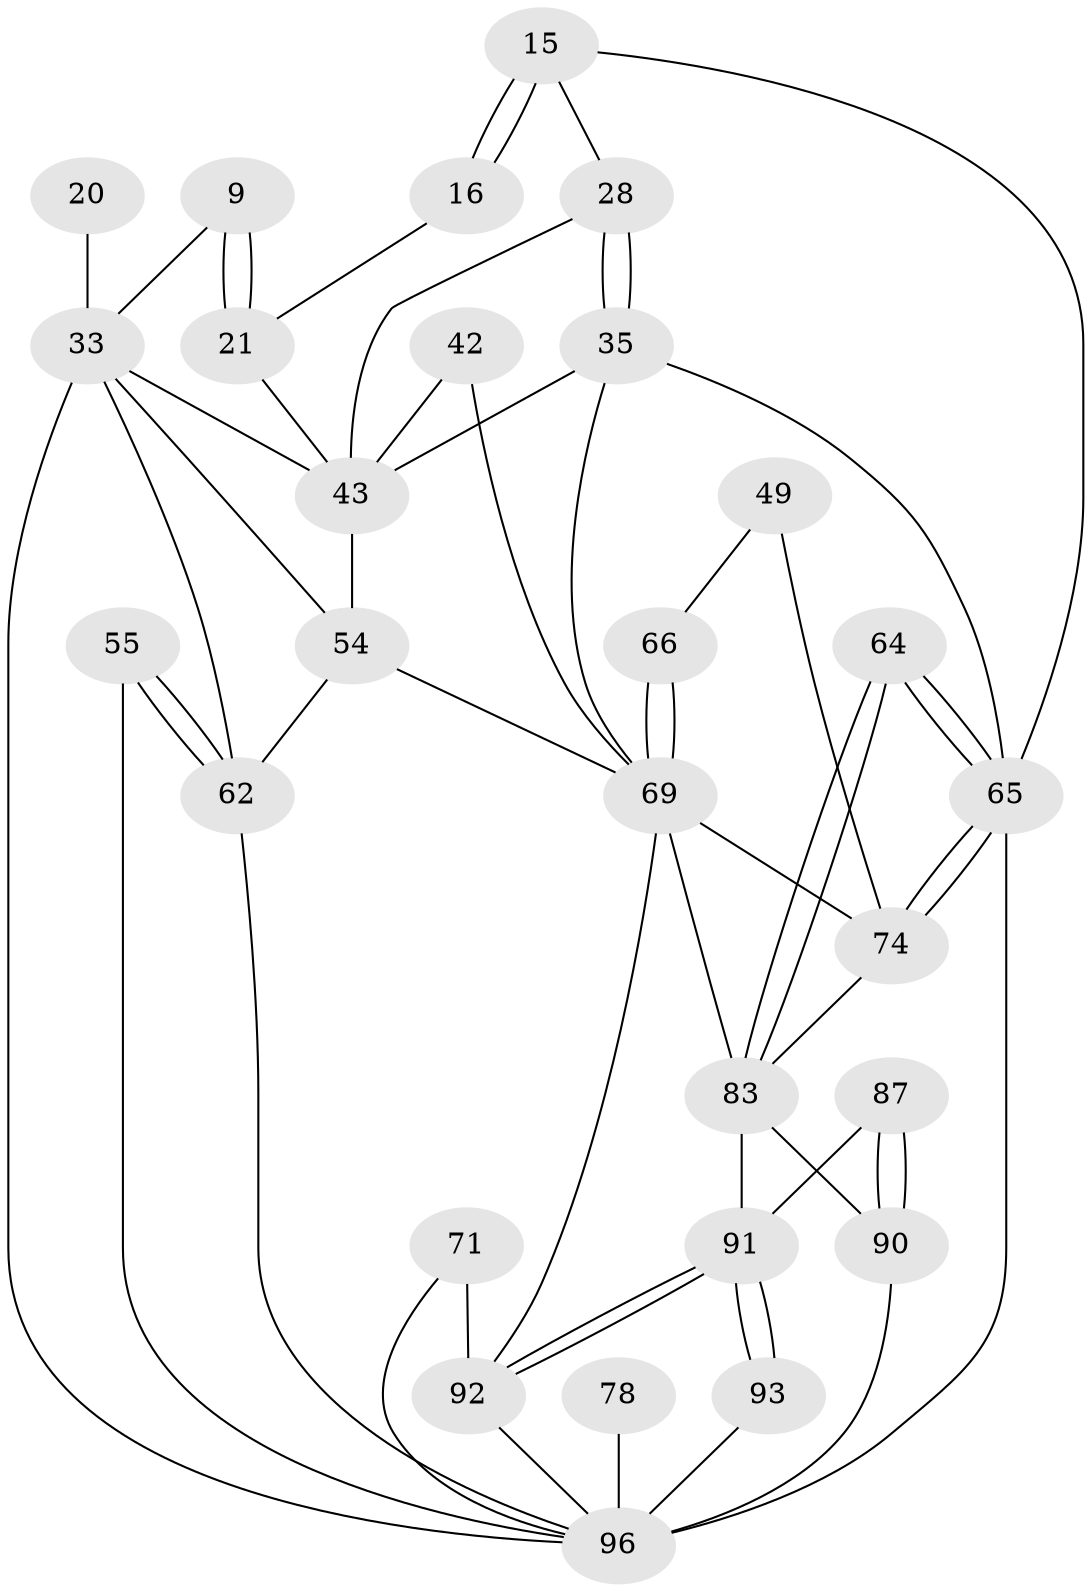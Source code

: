 // original degree distribution, {3: 0.020833333333333332, 5: 0.5, 6: 0.22916666666666666, 4: 0.25}
// Generated by graph-tools (version 1.1) at 2025/06/03/04/25 22:06:48]
// undirected, 28 vertices, 59 edges
graph export_dot {
graph [start="1"]
  node [color=gray90,style=filled];
  9 [pos="+0.5274517250643331+0.12039690524039125"];
  15 [pos="+0.701321878990908+0.1231336865189906",super="+11"];
  16 [pos="+0.6886720313242027+0.1259501198063742",super="+7"];
  20 [pos="+0.471232895873594+0.0789734234318401",super="+19"];
  21 [pos="+0.5749683789438481+0.2303782829690436",super="+17+8"];
  28 [pos="+0.8245608616694983+0.15413905072420747",super="+25+12"];
  33 [pos="+0.21889145745318014+0.2846927179724519",super="+30+31+18+29"];
  35 [pos="+0.8113472153432938+0.24457361526957286",super="+34"];
  42 [pos="+0.7209869906985317+0.42836655502945997",super="+39"];
  43 [pos="+0.6064054661753552+0.3460778521886692",super="+36"];
  49 [pos="+0.9283107599667509+0.47570569932541285"];
  54 [pos="+0.38777868056483444+0.4738881630913037",super="+40+41+53"];
  55 [pos="+0.08029941383537667+0.42476815493450537"];
  62 [pos="+0.2757871191435106+0.6307159593463364",super="+57+45"];
  64 [pos="+1+0.8170464117955905"];
  65 [pos="+1+0.560074895195387",super="+46+63"];
  66 [pos="+0.8543686216789734+0.5197482898336666",super="+50"];
  69 [pos="+0.836003739198703+0.5678656332091937",super="+61+58"];
  71 [pos="+0.3147666187074965+0.7708944750106735"];
  74 [pos="+0.8812665686777351+0.7033294460415644",super="+68"];
  78 [pos="+0+0.9150193121572089"];
  83 [pos="+1+0.833950413250149",super="+77"];
  87 [pos="+0.8639072164518214+0.9030108838612924"];
  90 [pos="+0.9556716627057806+1",super="+86"];
  91 [pos="+0.6302076640629747+0.9659899192535207",super="+88"];
  92 [pos="+0.5554476123324229+0.9234476446482652",super="+84"];
  93 [pos="+0.6575088140466634+1"];
  96 [pos="+0.40485156443687575+1",super="+94+95+79"];
  9 -- 21 [weight=2];
  9 -- 21;
  9 -- 33;
  15 -- 16 [weight=2];
  15 -- 16;
  15 -- 28 [weight=2];
  15 -- 65;
  16 -- 21 [weight=2];
  20 -- 33 [weight=4];
  21 -- 43;
  28 -- 35 [weight=2];
  28 -- 35;
  28 -- 43;
  33 -- 54;
  33 -- 62;
  33 -- 43;
  33 -- 96 [weight=2];
  35 -- 65;
  35 -- 43;
  35 -- 69;
  42 -- 43 [weight=2];
  42 -- 69 [weight=2];
  43 -- 54 [weight=2];
  49 -- 66;
  49 -- 74 [weight=2];
  54 -- 62 [weight=2];
  54 -- 69;
  55 -- 62 [weight=2];
  55 -- 62;
  55 -- 96;
  62 -- 96;
  64 -- 65 [weight=2];
  64 -- 65;
  64 -- 83;
  64 -- 83;
  65 -- 74 [weight=2];
  65 -- 74;
  65 -- 96 [weight=3];
  66 -- 69 [weight=3];
  66 -- 69;
  69 -- 83;
  69 -- 92;
  69 -- 74 [weight=2];
  71 -- 92 [weight=2];
  71 -- 96;
  74 -- 83;
  78 -- 96 [weight=3];
  83 -- 90 [weight=2];
  83 -- 91;
  87 -- 90 [weight=2];
  87 -- 90;
  87 -- 91;
  90 -- 96;
  91 -- 92 [weight=2];
  91 -- 92;
  91 -- 93 [weight=2];
  91 -- 93;
  92 -- 96;
  93 -- 96;
}
